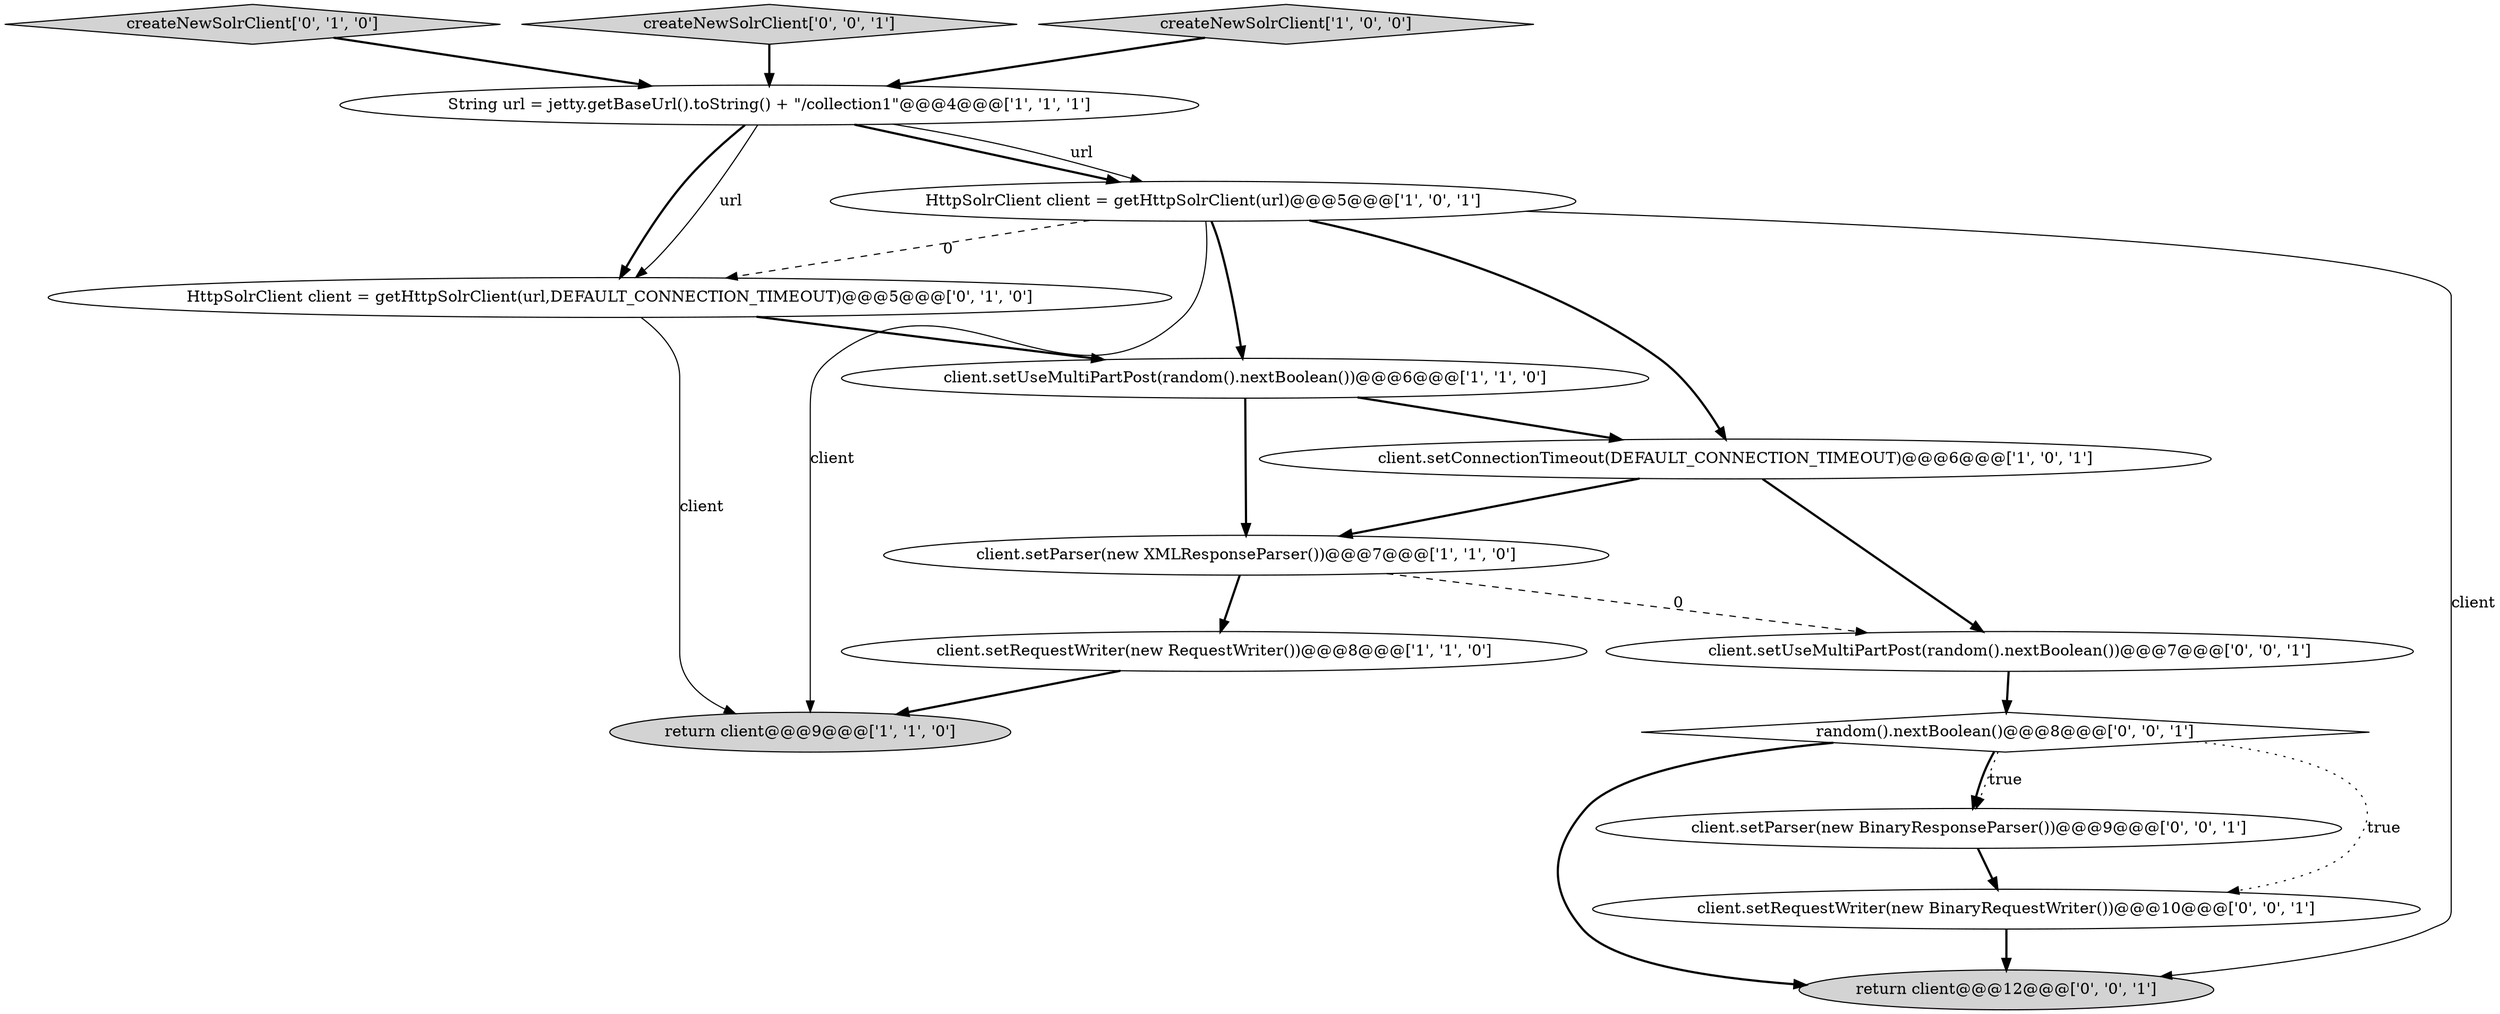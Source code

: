 digraph {
3 [style = filled, label = "return client@@@9@@@['1', '1', '0']", fillcolor = lightgray, shape = ellipse image = "AAA0AAABBB1BBB"];
8 [style = filled, label = "HttpSolrClient client = getHttpSolrClient(url,DEFAULT_CONNECTION_TIMEOUT)@@@5@@@['0', '1', '0']", fillcolor = white, shape = ellipse image = "AAA1AAABBB2BBB"];
10 [style = filled, label = "client.setRequestWriter(new BinaryRequestWriter())@@@10@@@['0', '0', '1']", fillcolor = white, shape = ellipse image = "AAA0AAABBB3BBB"];
15 [style = filled, label = "client.setUseMultiPartPost(random().nextBoolean())@@@7@@@['0', '0', '1']", fillcolor = white, shape = ellipse image = "AAA0AAABBB3BBB"];
9 [style = filled, label = "createNewSolrClient['0', '1', '0']", fillcolor = lightgray, shape = diamond image = "AAA0AAABBB2BBB"];
0 [style = filled, label = "String url = jetty.getBaseUrl().toString() + \"/collection1\"@@@4@@@['1', '1', '1']", fillcolor = white, shape = ellipse image = "AAA0AAABBB1BBB"];
4 [style = filled, label = "client.setRequestWriter(new RequestWriter())@@@8@@@['1', '1', '0']", fillcolor = white, shape = ellipse image = "AAA0AAABBB1BBB"];
6 [style = filled, label = "client.setUseMultiPartPost(random().nextBoolean())@@@6@@@['1', '1', '0']", fillcolor = white, shape = ellipse image = "AAA0AAABBB1BBB"];
7 [style = filled, label = "HttpSolrClient client = getHttpSolrClient(url)@@@5@@@['1', '0', '1']", fillcolor = white, shape = ellipse image = "AAA0AAABBB1BBB"];
11 [style = filled, label = "return client@@@12@@@['0', '0', '1']", fillcolor = lightgray, shape = ellipse image = "AAA0AAABBB3BBB"];
14 [style = filled, label = "random().nextBoolean()@@@8@@@['0', '0', '1']", fillcolor = white, shape = diamond image = "AAA0AAABBB3BBB"];
1 [style = filled, label = "client.setConnectionTimeout(DEFAULT_CONNECTION_TIMEOUT)@@@6@@@['1', '0', '1']", fillcolor = white, shape = ellipse image = "AAA0AAABBB1BBB"];
13 [style = filled, label = "createNewSolrClient['0', '0', '1']", fillcolor = lightgray, shape = diamond image = "AAA0AAABBB3BBB"];
2 [style = filled, label = "client.setParser(new XMLResponseParser())@@@7@@@['1', '1', '0']", fillcolor = white, shape = ellipse image = "AAA0AAABBB1BBB"];
12 [style = filled, label = "client.setParser(new BinaryResponseParser())@@@9@@@['0', '0', '1']", fillcolor = white, shape = ellipse image = "AAA0AAABBB3BBB"];
5 [style = filled, label = "createNewSolrClient['1', '0', '0']", fillcolor = lightgray, shape = diamond image = "AAA0AAABBB1BBB"];
0->8 [style = solid, label="url"];
2->4 [style = bold, label=""];
7->8 [style = dashed, label="0"];
13->0 [style = bold, label=""];
0->7 [style = bold, label=""];
7->6 [style = bold, label=""];
14->12 [style = bold, label=""];
10->11 [style = bold, label=""];
0->8 [style = bold, label=""];
8->6 [style = bold, label=""];
9->0 [style = bold, label=""];
2->15 [style = dashed, label="0"];
14->11 [style = bold, label=""];
14->12 [style = dotted, label="true"];
6->2 [style = bold, label=""];
12->10 [style = bold, label=""];
7->3 [style = solid, label="client"];
5->0 [style = bold, label=""];
7->11 [style = solid, label="client"];
15->14 [style = bold, label=""];
8->3 [style = solid, label="client"];
14->10 [style = dotted, label="true"];
1->15 [style = bold, label=""];
0->7 [style = solid, label="url"];
7->1 [style = bold, label=""];
6->1 [style = bold, label=""];
4->3 [style = bold, label=""];
1->2 [style = bold, label=""];
}
